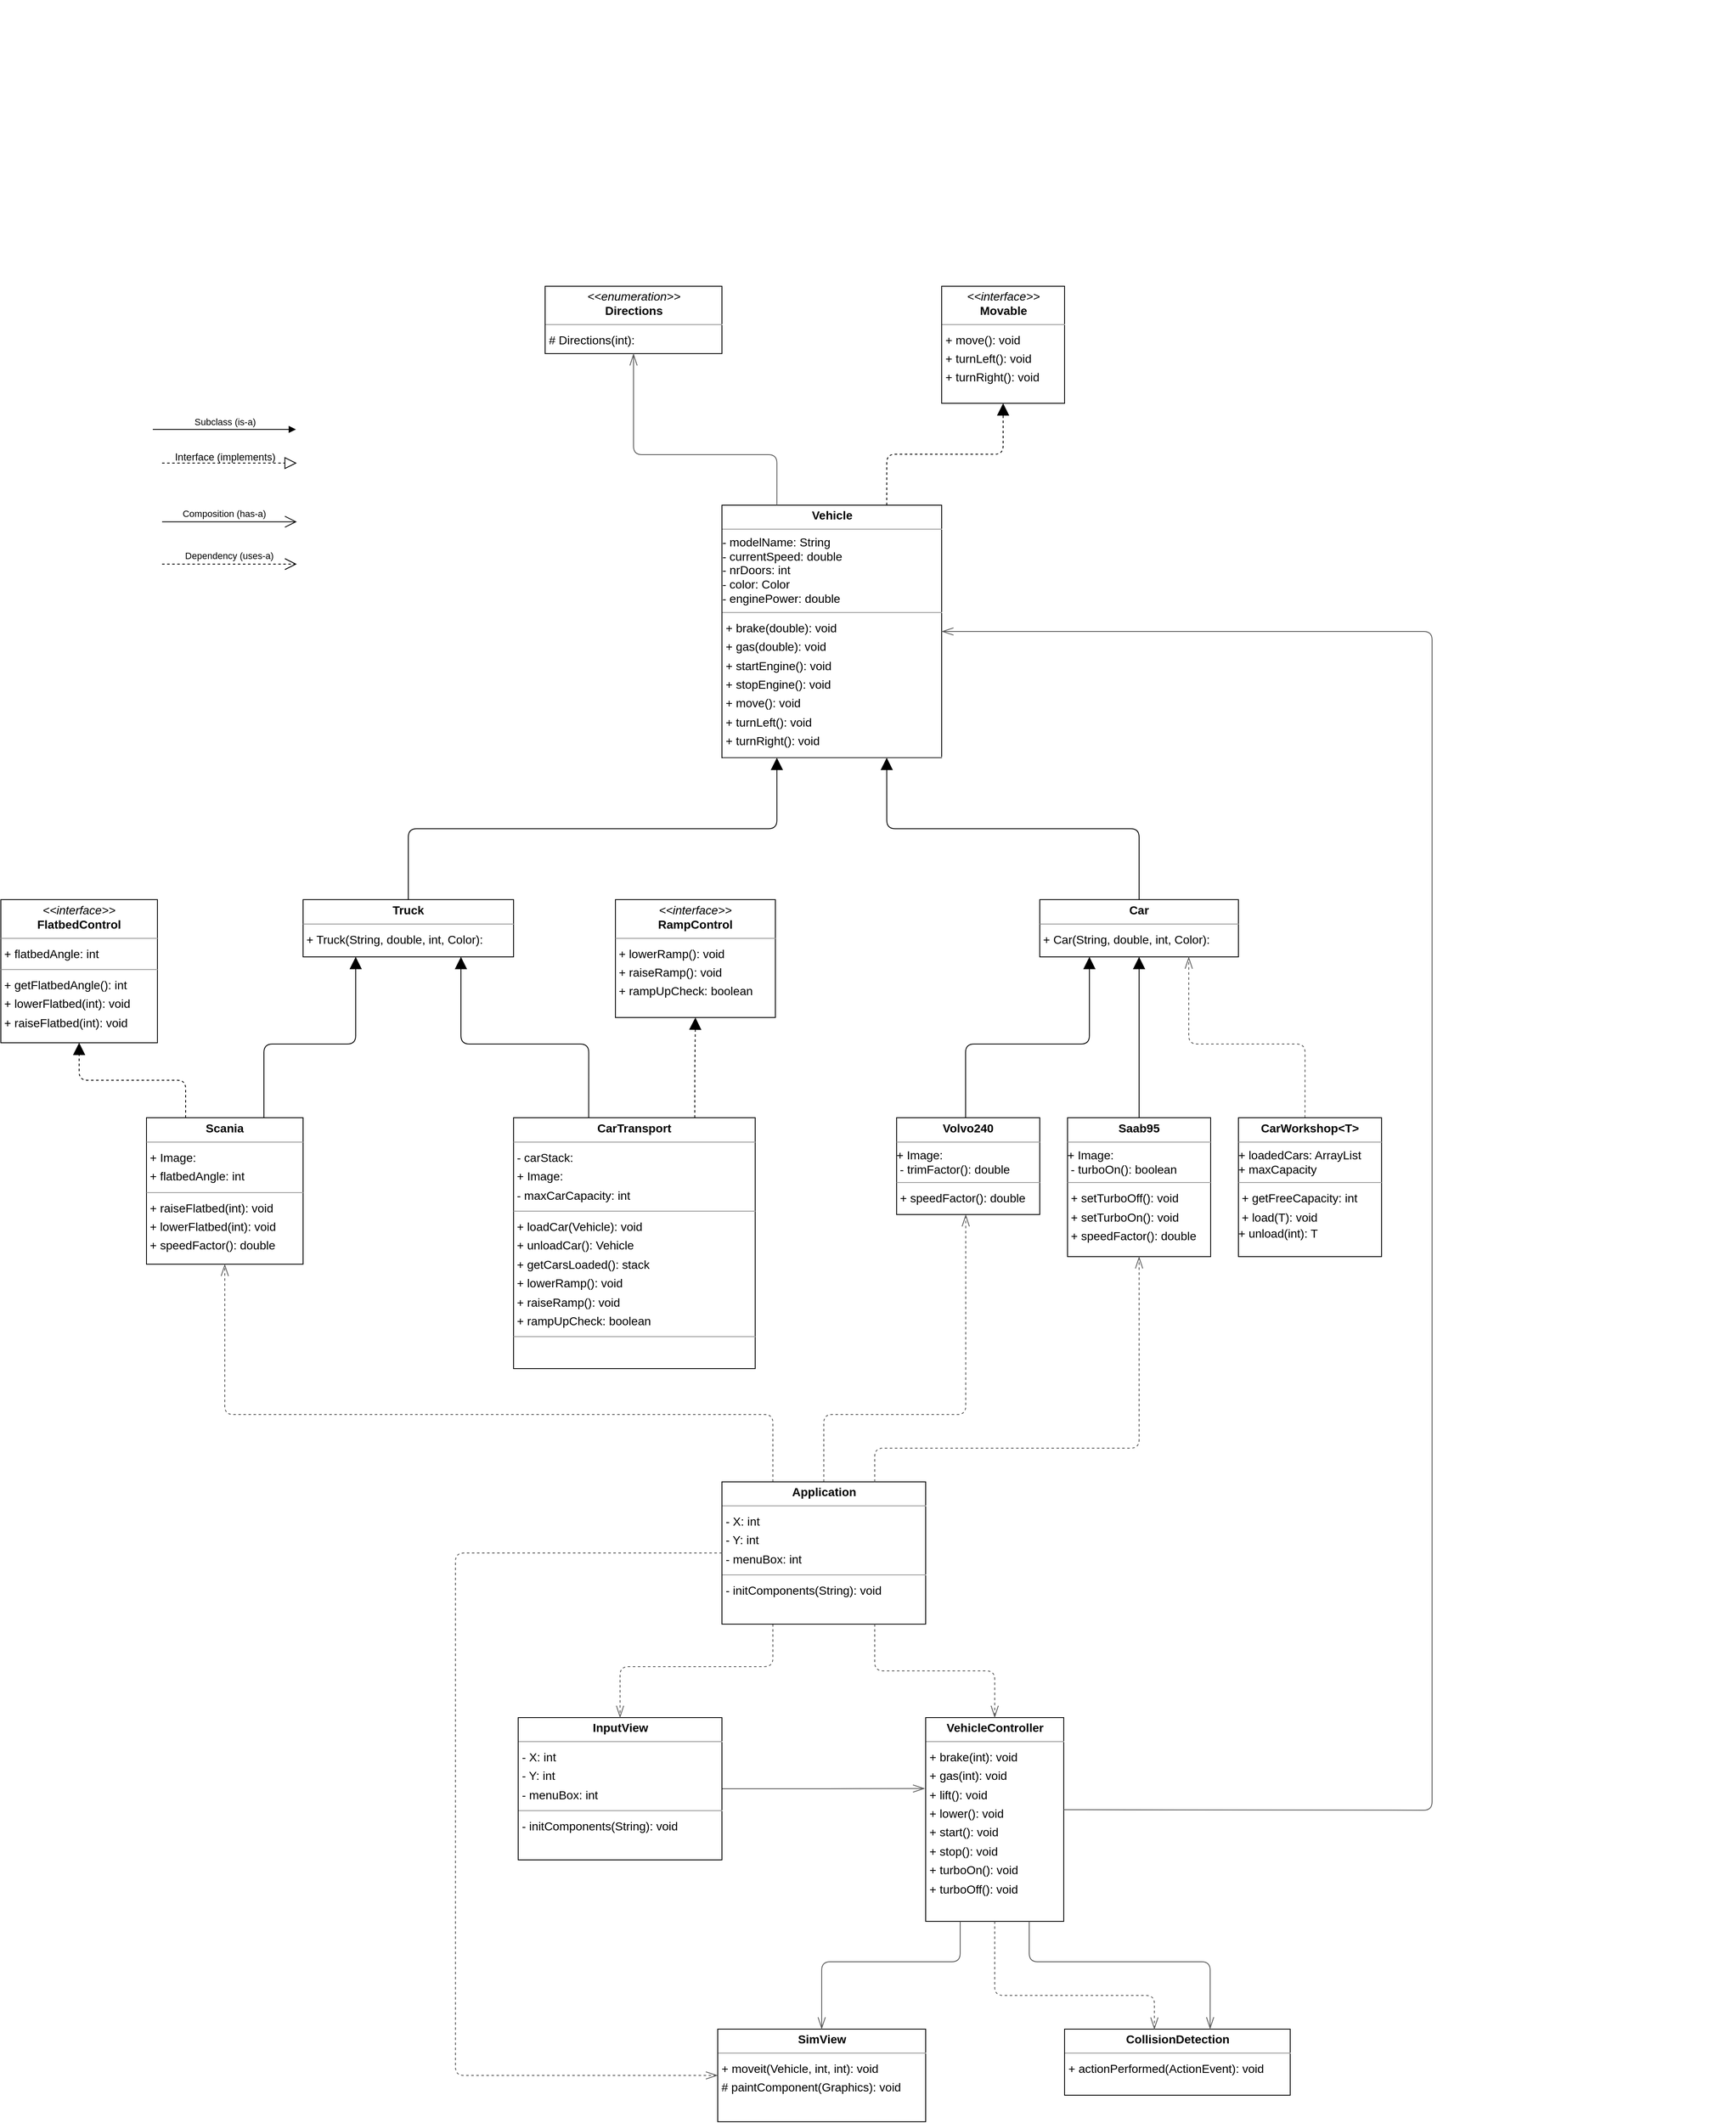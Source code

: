 <mxfile version="22.1.7" type="github">
  <diagram id="63D0SC6yMOBSi5-bZof9" name="Sida-1">
    <mxGraphModel dx="4237" dy="2314" grid="1" gridSize="10" guides="1" tooltips="1" connect="1" arrows="1" fold="1" page="0" pageScale="1" pageWidth="827" pageHeight="1169" background="none" math="0" shadow="0">
      <root>
        <mxCell id="0" />
        <mxCell id="1" parent="0" />
        <mxCell id="node0" value="&lt;p style=&quot;margin:0px;margin-top:4px;text-align:center;&quot;&gt;&lt;b&gt;Car&lt;/b&gt;&lt;/p&gt;&lt;hr size=&quot;1&quot;/&gt;&lt;p style=&quot;margin:0 0 0 4px;line-height:1.6;&quot;&gt;+ Car(String, double, int, Color): &lt;/p&gt;" style="verticalAlign=top;align=left;overflow=fill;fontSize=14;fontFamily=Helvetica;html=1;rounded=0;shadow=0;comic=0;labelBackgroundColor=none;strokeWidth=1;" parent="1" vertex="1">
          <mxGeometry x="1044" y="968.5" width="236" height="68" as="geometry" />
        </mxCell>
        <mxCell id="FzO9YaLtifsccGHOgdgA-4" style="edgeStyle=orthogonalEdgeStyle;rounded=1;orthogonalLoop=1;jettySize=auto;html=1;endArrow=openThin;strokeColor=#595959;dashed=0;startArrow=diamondThinstartSize=12;endSize=12;exitX=1;exitY=0.5;exitDx=0;exitDy=0;entryX=-0.006;entryY=0.348;entryDx=0;entryDy=0;entryPerimeter=0;" parent="1" source="node6" target="node7" edge="1">
          <mxGeometry relative="1" as="geometry">
            <mxPoint x="620" y="2024.08" as="sourcePoint" />
            <mxPoint x="830" y="2024.08" as="targetPoint" />
          </mxGeometry>
        </mxCell>
        <mxCell id="node7" value="&lt;p style=&quot;margin:0px;margin-top:4px;text-align:center;&quot;&gt;&lt;b&gt;VehicleController&lt;/b&gt;&lt;/p&gt;&lt;hr size=&quot;1&quot;&gt;&lt;p style=&quot;margin:0 0 0 4px;line-height:1.6;&quot;&gt;+ brake(int): void&lt;/p&gt;&lt;p style=&quot;margin:0 0 0 4px;line-height:1.6;&quot;&gt;+ gas(int): void&lt;/p&gt;&lt;p style=&quot;margin:0 0 0 4px;line-height:1.6;&quot;&gt;+ lift(): void&lt;/p&gt;&lt;p style=&quot;margin:0 0 0 4px;line-height:1.6;&quot;&gt;+ lower(): void&lt;/p&gt;&lt;p style=&quot;margin:0 0 0 4px;line-height:1.6;&quot;&gt;+ start(): void&lt;/p&gt;&lt;p style=&quot;margin:0 0 0 4px;line-height:1.6;&quot;&gt;+ stop(): void&lt;/p&gt;&lt;p style=&quot;margin:0 0 0 4px;line-height:1.6;&quot;&gt;+ turboOn(): void&lt;/p&gt;&lt;p style=&quot;margin:0 0 0 4px;line-height:1.6;&quot;&gt;+ turboOff(): void&lt;br&gt;&lt;/p&gt;" style="verticalAlign=top;align=left;overflow=fill;fontSize=14;fontFamily=Helvetica;html=1;rounded=0;shadow=0;comic=0;labelBackgroundColor=none;strokeWidth=1;" parent="1" vertex="1">
          <mxGeometry x="908.5" y="1940" width="164" height="242" as="geometry" />
        </mxCell>
        <mxCell id="node11" value="&lt;p style=&quot;margin:0px;margin-top:4px;text-align:center;&quot;&gt;&lt;b&gt;CarTransport&lt;/b&gt;&lt;/p&gt;&lt;hr size=&quot;1&quot;&gt;&lt;p style=&quot;margin:0 0 0 4px;line-height:1.6;&quot;&gt;- carStack:&lt;/p&gt;&lt;p style=&quot;margin:0 0 0 4px;line-height:1.6;&quot;&gt;+ Image:&lt;/p&gt;&lt;p style=&quot;margin:0 0 0 4px;line-height:1.6;&quot;&gt;- maxCarCapacity: int&lt;/p&gt;&lt;hr size=&quot;1&quot;&gt;&lt;p style=&quot;margin:0 0 0 4px;line-height:1.6;&quot;&gt;+ loadCar(Vehicle): void&lt;/p&gt;&lt;p style=&quot;margin:0 0 0 4px;line-height:1.6;&quot;&gt;+ unloadCar(): Vehicle&lt;/p&gt;&lt;p style=&quot;margin:0 0 0 4px;line-height:1.6;&quot;&gt;+ getCarsLoaded(): stack&lt;br&gt;&lt;/p&gt;&lt;p style=&quot;margin:0 0 0 4px;line-height:1.6;&quot;&gt;+ lowerRamp(): void&lt;/p&gt;&lt;p style=&quot;margin:0 0 0 4px;line-height:1.6;&quot;&gt;+ raiseRamp(): void&lt;/p&gt;&lt;p style=&quot;margin:0 0 0 4px;line-height:1.6;&quot;&gt;+ rampUpCheck: boolean&lt;/p&gt;&lt;hr size=&quot;1&quot;&gt;" style="verticalAlign=top;align=left;overflow=fill;fontSize=14;fontFamily=Helvetica;html=1;rounded=0;shadow=0;comic=0;labelBackgroundColor=none;strokeWidth=1;" parent="1" vertex="1">
          <mxGeometry x="419" y="1227.5" width="287" height="298" as="geometry" />
        </mxCell>
        <mxCell id="node6" value="&lt;p style=&quot;margin:0px;margin-top:4px;text-align:center;&quot;&gt;&lt;b&gt;InputView&lt;br&gt;&lt;/b&gt;&lt;/p&gt;&lt;hr size=&quot;1&quot;&gt;&lt;p style=&quot;margin:0 0 0 4px;line-height:1.6;&quot;&gt;- X: int&lt;br&gt;- Y: int&lt;/p&gt;&lt;p style=&quot;margin:0 0 0 4px;line-height:1.6;&quot;&gt;- menuBox: int&lt;br&gt;&lt;/p&gt;&lt;hr size=&quot;1&quot;&gt;&lt;p style=&quot;margin:0 0 0 4px;line-height:1.6;&quot;&gt;- initComponents(String): void&lt;/p&gt;&lt;p style=&quot;margin:0 0 0 4px;line-height:1.6;&quot;&gt;&lt;br&gt;&lt;/p&gt;" style="verticalAlign=top;align=left;overflow=fill;fontSize=14;fontFamily=Helvetica;html=1;rounded=0;shadow=0;comic=0;labelBackgroundColor=none;strokeWidth=1;" parent="1" vertex="1">
          <mxGeometry x="424.5" y="1940" width="242" height="169" as="geometry" />
        </mxCell>
        <mxCell id="node15" value="&lt;p style=&quot;margin:0px;margin-top:4px;text-align:center;&quot;&gt;&lt;i&gt;&amp;lt;&amp;lt;enumeration&amp;gt;&amp;gt;&lt;/i&gt;&lt;br&gt;&lt;b&gt;Directions&lt;/b&gt;&lt;/p&gt;&lt;hr size=&quot;1&quot;&gt;&lt;p style=&quot;margin:0 0 0 4px;line-height:1.6;&quot;&gt;# Directions(int): &lt;/p&gt;&lt;hr size=&quot;1&quot;&gt;" style="verticalAlign=top;align=left;overflow=fill;fontSize=14;fontFamily=Helvetica;html=1;rounded=0;shadow=0;comic=0;labelBackgroundColor=none;strokeWidth=1;" parent="1" vertex="1">
          <mxGeometry x="456.5" y="240" width="210" height="80" as="geometry" />
        </mxCell>
        <mxCell id="node3" value="&lt;p style=&quot;margin:0px;margin-top:4px;text-align:center;&quot;&gt;&lt;b&gt;SimView&lt;br&gt;&lt;/b&gt;&lt;/p&gt;&lt;hr size=&quot;1&quot;&gt;&lt;p style=&quot;margin:0 0 0 4px;line-height:1.6;&quot;&gt;+ moveit(Vehicle, int, int): void&lt;br&gt;# paintComponent(Graphics): void&lt;/p&gt;" style="verticalAlign=top;align=left;overflow=fill;fontSize=14;fontFamily=Helvetica;html=1;rounded=0;shadow=0;comic=0;labelBackgroundColor=none;strokeWidth=1;" parent="1" vertex="1">
          <mxGeometry x="661.5" y="2310" width="247" height="110" as="geometry" />
        </mxCell>
        <mxCell id="node1" value="&lt;p style=&quot;margin:0px;margin-top:4px;text-align:center;&quot;&gt;&lt;i&gt;&amp;lt;&amp;lt;interface&amp;gt;&amp;gt;&lt;/i&gt;&lt;br&gt;&lt;b&gt;FlatbedControl&lt;/b&gt;&lt;/p&gt;&lt;hr size=&quot;1&quot;&gt;&lt;p style=&quot;margin:0 0 0 4px;line-height:1.6;&quot;&gt;+ flatbedAngle: int&lt;/p&gt;&lt;hr size=&quot;1&quot;&gt;&lt;p style=&quot;margin:0 0 0 4px;line-height:1.6;&quot;&gt;+ getFlatbedAngle(): int&lt;br&gt;&lt;/p&gt;&lt;p style=&quot;margin:0 0 0 4px;line-height:1.6;&quot;&gt;+ lowerFlatbed(int): void&lt;/p&gt;&lt;p style=&quot;margin:0 0 0 4px;line-height:1.6;&quot;&gt;+ raiseFlatbed(int): void&lt;br style=&quot;border-color: var(--border-color);&quot;&gt;&lt;br&gt;&lt;/p&gt;" style="verticalAlign=top;align=left;overflow=fill;fontSize=14;fontFamily=Helvetica;html=1;rounded=0;shadow=0;comic=0;labelBackgroundColor=none;strokeWidth=1;" parent="1" vertex="1">
          <mxGeometry x="-190" y="968.5" width="186" height="170" as="geometry" />
        </mxCell>
        <mxCell id="node10" value="&lt;p style=&quot;margin:0px;margin-top:4px;text-align:center;&quot;&gt;&lt;i&gt;&amp;lt;&amp;lt;interface&amp;gt;&amp;gt;&lt;/i&gt;&lt;br&gt;&lt;b&gt;Movable&lt;/b&gt;&lt;/p&gt;&lt;hr size=&quot;1&quot;&gt;&lt;p style=&quot;margin:0 0 0 4px;line-height:1.6;&quot;&gt;+ move(): void&lt;/p&gt;&lt;p style=&quot;margin:0 0 0 4px;line-height:1.6;&quot;&gt;+ turnLeft(): void&lt;br&gt;+ turnRight(): void&lt;br&gt;&lt;/p&gt;" style="verticalAlign=top;align=left;overflow=fill;fontSize=14;fontFamily=Helvetica;html=1;rounded=0;shadow=0;comic=0;labelBackgroundColor=none;strokeWidth=1;" parent="1" vertex="1">
          <mxGeometry x="927.5" y="240" width="146" height="139" as="geometry" />
        </mxCell>
        <mxCell id="node13" value="&lt;p style=&quot;margin:0px;margin-top:4px;text-align:center;&quot;&gt;&lt;i&gt;&amp;lt;&amp;lt;interface&amp;gt;&amp;gt;&lt;/i&gt;&lt;br&gt;&lt;b&gt;RampControl&lt;/b&gt;&lt;/p&gt;&lt;hr size=&quot;1&quot;&gt;&lt;p style=&quot;margin:0 0 0 4px;line-height:1.6;&quot;&gt;+ lowerRamp(): void&lt;/p&gt;&lt;p style=&quot;margin:0 0 0 4px;line-height:1.6;&quot;&gt;+ raiseRamp(): void&lt;/p&gt;&lt;p style=&quot;margin:0 0 0 4px;line-height:1.6;&quot;&gt;+ rampUpCheck: boolean&lt;/p&gt;" style="verticalAlign=top;align=left;overflow=fill;fontSize=14;fontFamily=Helvetica;html=1;rounded=0;shadow=0;comic=0;labelBackgroundColor=none;strokeWidth=1;" parent="1" vertex="1">
          <mxGeometry x="540" y="968.5" width="190" height="140" as="geometry" />
        </mxCell>
        <mxCell id="node2" value="&lt;p style=&quot;margin:0px;margin-top:4px;text-align:center;&quot;&gt;&lt;b&gt;Scania&lt;/b&gt;&lt;/p&gt;&lt;hr size=&quot;1&quot;&gt;&lt;p style=&quot;margin:0 0 0 4px;line-height:1.6;&quot;&gt;+ Image:&lt;br&gt;&lt;/p&gt;&lt;p style=&quot;margin:0 0 0 4px;line-height:1.6;&quot;&gt;+ flatbedAngle: int&lt;/p&gt;&lt;hr size=&quot;1&quot;&gt;&lt;p style=&quot;margin:0 0 0 4px;line-height:1.6;&quot;&gt;+ raiseFlatbed(int): void&lt;br&gt;+ lowerFlatbed(int): void&lt;br&gt;&lt;/p&gt;&lt;p style=&quot;margin:0 0 0 4px;line-height:1.6;&quot;&gt;+ speedFactor(): double&lt;/p&gt;" style="verticalAlign=top;align=left;overflow=fill;fontSize=14;fontFamily=Helvetica;html=1;rounded=0;shadow=0;comic=0;labelBackgroundColor=none;strokeWidth=1;" parent="1" vertex="1">
          <mxGeometry x="-17" y="1227.5" width="186" height="174" as="geometry" />
        </mxCell>
        <mxCell id="node14" value="&lt;p style=&quot;margin:0px;margin-top:4px;text-align:center;&quot;&gt;&lt;b&gt;CollisionDetection&lt;br&gt;&lt;/b&gt;&lt;/p&gt;&lt;hr size=&quot;1&quot;&gt;&lt;p style=&quot;margin:0 0 0 4px;line-height:1.6;&quot;&gt;+ actionPerformed(ActionEvent): void&lt;/p&gt;" style="verticalAlign=top;align=left;overflow=fill;fontSize=14;fontFamily=Helvetica;html=1;rounded=0;shadow=0;comic=0;labelBackgroundColor=none;strokeWidth=1;" parent="1" vertex="1">
          <mxGeometry x="1073.5" y="2310" width="268" height="78.5" as="geometry" />
        </mxCell>
        <mxCell id="node12" value="&lt;p style=&quot;margin:0px;margin-top:4px;text-align:center;&quot;&gt;&lt;b&gt;Truck&lt;/b&gt;&lt;/p&gt;&lt;hr size=&quot;1&quot;/&gt;&lt;p style=&quot;margin:0 0 0 4px;line-height:1.6;&quot;&gt;+ Truck(String, double, int, Color): &lt;/p&gt;" style="verticalAlign=top;align=left;overflow=fill;fontSize=14;fontFamily=Helvetica;html=1;rounded=0;shadow=0;comic=0;labelBackgroundColor=none;strokeWidth=1;" parent="1" vertex="1">
          <mxGeometry x="169" y="968.5" width="250" height="68" as="geometry" />
        </mxCell>
        <mxCell id="node9" value="&lt;p style=&quot;margin:0px;margin-top:4px;text-align:center;&quot;&gt;&lt;b&gt;Vehicle&lt;br&gt;&lt;/b&gt;&lt;/p&gt;&lt;hr size=&quot;1&quot;&gt;- modelName: String&lt;br&gt;- currentSpeed: double&lt;br&gt;- nrDoors: int&lt;br&gt;- color: Color&lt;br&gt;- enginePower: double&lt;hr size=&quot;1&quot;&gt;&lt;p style=&quot;margin:0 0 0 4px;line-height:1.6;&quot;&gt;+ brake(double): void&lt;br&gt;+ gas(double): void&lt;br&gt;+ startEngine(): void&lt;br&gt;+ stopEngine(): void&lt;/p&gt;&lt;p style=&quot;margin:0 0 0 4px;line-height:1.6;&quot;&gt;+ move(): void&lt;br&gt;&lt;/p&gt;&lt;p style=&quot;margin:0 0 0 4px;line-height:1.6;&quot;&gt;+ turnLeft(): void&lt;br&gt;+ turnRight(): void&lt;/p&gt;&lt;hr size=&quot;1&quot;&gt;" style="verticalAlign=top;align=left;overflow=fill;fontSize=14;fontFamily=Helvetica;html=1;rounded=0;shadow=0;comic=0;labelBackgroundColor=none;strokeWidth=1;" parent="1" vertex="1">
          <mxGeometry x="666.5" y="500" width="261" height="300" as="geometry" />
        </mxCell>
        <mxCell id="edge3" value="" style="html=1;rounded=1;dashed=0;startArrow=none;endArrow=block;endSize=12;exitX=0.500;exitY=0.000;exitDx=0;exitDy=0;entryX=0.75;entryY=1;entryDx=0;entryDy=0;edgeStyle=orthogonalEdgeStyle;" parent="1" source="node0" target="node9" edge="1">
          <mxGeometry width="50" height="50" relative="1" as="geometry" />
        </mxCell>
        <mxCell id="edge19" value="" style="html=1;rounded=1;edgeStyle=orthogonalEdgeStyle;dashed=1;startArrow=none;endArrow=openThin;endSize=12;strokeColor=#595959;entryX=0.500;entryY=1.000;entryDx=0;entryDy=0;exitX=0.25;exitY=0;exitDx=0;exitDy=0;" parent="1" source="gWqu2UmUdgT7eXoJRMKt-11" target="node2" edge="1">
          <mxGeometry width="50" height="50" relative="1" as="geometry">
            <Array as="points">
              <mxPoint x="727" y="1580" />
              <mxPoint x="76" y="1580" />
            </Array>
            <mxPoint x="1900" y="1630" as="sourcePoint" />
          </mxGeometry>
        </mxCell>
        <mxCell id="edge22" value="" style="html=1;rounded=1;edgeStyle=orthogonalEdgeStyle;dashed=1;startArrow=none;endArrow=openThin;endSize=12;strokeColor=#595959;entryX=0.398;entryY=0.003;entryDx=0;entryDy=0;exitX=0.5;exitY=1;exitDx=0;exitDy=0;entryPerimeter=0;" parent="1" source="node7" target="node14" edge="1">
          <mxGeometry width="50" height="50" relative="1" as="geometry">
            <Array as="points">
              <mxPoint x="991" y="2270" />
              <mxPoint x="1180" y="2270" />
            </Array>
            <mxPoint x="971" y="2270" as="targetPoint" />
            <mxPoint x="970" y="2380" as="sourcePoint" />
          </mxGeometry>
        </mxCell>
        <mxCell id="edge14" value="" style="html=1;rounded=1;edgeStyle=orthogonalEdgeStyle;dashed=0;startArrow=diamondThinstartSize=12;endArrow=openThin;endSize=12;strokeColor=#595959;entryX=1;entryY=0.5;entryDx=0;entryDy=0;exitX=1;exitY=0.452;exitDx=0;exitDy=0;exitPerimeter=0;" parent="1" source="node7" target="node9" edge="1">
          <mxGeometry width="50" height="50" relative="1" as="geometry">
            <Array as="points">
              <mxPoint x="1087" y="2049" />
              <mxPoint x="1510" y="2050" />
              <mxPoint x="1510" y="650" />
            </Array>
            <mxPoint x="1660" y="1100" as="sourcePoint" />
            <mxPoint x="1164" y="510" as="targetPoint" />
          </mxGeometry>
        </mxCell>
        <mxCell id="edge16" value="" style="html=1;rounded=1;edgeStyle=orthogonalEdgeStyle;dashed=1;startArrow=none;endArrow=openThin;endSize=12;strokeColor=#595959;entryX=0.483;entryY=1;entryDx=0;entryDy=0;entryPerimeter=0;exitX=0.5;exitY=0;exitDx=0;exitDy=0;" parent="1" source="gWqu2UmUdgT7eXoJRMKt-11" target="fv8SSmwWGPOGpaiNwhJW-13" edge="1">
          <mxGeometry width="50" height="50" relative="1" as="geometry">
            <Array as="points">
              <mxPoint x="788" y="1580" />
              <mxPoint x="956" y="1580" />
            </Array>
            <mxPoint x="817" y="1390" as="targetPoint" />
            <mxPoint x="1790" y="1140" as="sourcePoint" />
          </mxGeometry>
        </mxCell>
        <mxCell id="edge5" value="" style="html=1;rounded=1;dashed=1;startArrow=none;endArrow=block;endSize=12;exitX=0.750;exitY=0.000;exitDx=0;exitDy=0;entryX=0.5;entryY=1;entryDx=0;entryDy=0;edgeStyle=orthogonalEdgeStyle;" parent="1" source="node11" target="node13" edge="1">
          <mxGeometry width="50" height="50" relative="1" as="geometry" />
        </mxCell>
        <mxCell id="edge2" value="" style="html=1;rounded=1;dashed=0;startArrow=none;endArrow=block;endSize=12;exitX=0.311;exitY=0;exitDx=0;exitDy=0;entryX=0.75;entryY=1;entryDx=0;entryDy=0;exitPerimeter=0;edgeStyle=orthogonalEdgeStyle;" parent="1" source="node11" target="node12" edge="1">
          <mxGeometry width="50" height="50" relative="1" as="geometry">
            <mxPoint x="356" y="1068.5" as="targetPoint" />
            <Array as="points">
              <mxPoint x="508" y="1140" />
              <mxPoint x="357" y="1140" />
            </Array>
          </mxGeometry>
        </mxCell>
        <mxCell id="edge21" value="" style="html=1;rounded=1;edgeStyle=orthogonalEdgeStyle;dashed=0;startArrow=diamondThinstartSize=12;endArrow=openThin;endSize=12;strokeColor=#595959;entryX=0.645;entryY=-0.001;entryDx=0;entryDy=0;exitX=0.75;exitY=1;exitDx=0;exitDy=0;entryPerimeter=0;" parent="1" source="node7" target="node14" edge="1">
          <mxGeometry width="50" height="50" relative="1" as="geometry">
            <Array as="points">
              <mxPoint x="1032" y="2230" />
              <mxPoint x="1246" y="2230" />
            </Array>
            <mxPoint x="930" y="2318.66" as="targetPoint" />
            <mxPoint x="960" y="2220" as="sourcePoint" />
          </mxGeometry>
        </mxCell>
        <mxCell id="edge4" value="" style="html=1;rounded=1;edgeStyle=orthogonalEdgeStyle;dashed=1;startArrow=none;endArrow=openThin;endSize=12;strokeColor=#595959;exitX=0.465;exitY=-0.001;exitDx=0;exitDy=0;exitPerimeter=0;entryX=0.75;entryY=1;entryDx=0;entryDy=0;" parent="1" source="fv8SSmwWGPOGpaiNwhJW-15" target="node0" edge="1">
          <mxGeometry width="50" height="50" relative="1" as="geometry">
            <Array as="points">
              <mxPoint x="1359" y="1140" />
              <mxPoint x="1221" y="1140" />
            </Array>
            <mxPoint x="1209" y="1057.5" as="targetPoint" />
            <mxPoint x="1344" y="1282.5" as="sourcePoint" />
          </mxGeometry>
        </mxCell>
        <mxCell id="edge6" value="" style="html=1;rounded=1;dashed=0;startArrow=none;endArrow=block;endSize=12;exitX=0.5;exitY=0;exitDx=0;exitDy=0;edgeStyle=orthogonalEdgeStyle;entryX=0.5;entryY=1;entryDx=0;entryDy=0;" parent="1" source="fv8SSmwWGPOGpaiNwhJW-11" edge="1" target="node0">
          <mxGeometry width="50" height="50" relative="1" as="geometry">
            <mxPoint x="1135" y="1279" as="sourcePoint" />
            <mxPoint x="1135" y="1057.5" as="targetPoint" />
          </mxGeometry>
        </mxCell>
        <mxCell id="edge1" value="" style="html=1;rounded=1;edgeStyle=orthogonalEdgeStyle;dashed=1;startArrow=none;endArrow=block;endSize=12;exitX=0.250;exitY=0.000;exitDx=0;exitDy=0;entryX=0.500;entryY=1.000;entryDx=0;entryDy=0;" parent="1" source="node2" target="node1" edge="1">
          <mxGeometry width="50" height="50" relative="1" as="geometry" />
        </mxCell>
        <mxCell id="edge0" value="" style="html=1;rounded=1;dashed=0;startArrow=none;endArrow=block;endSize=12;exitX=0.750;exitY=0.000;exitDx=0;exitDy=0;entryX=0.25;entryY=1;entryDx=0;entryDy=0;edgeStyle=orthogonalEdgeStyle;" parent="1" source="node2" target="node12" edge="1">
          <mxGeometry width="50" height="50" relative="1" as="geometry">
            <Array as="points">
              <mxPoint x="123" y="1140" />
              <mxPoint x="232" y="1140" />
            </Array>
          </mxGeometry>
        </mxCell>
        <mxCell id="edge7" value="" style="html=1;rounded=1;edgeStyle=orthogonalEdgeStyle;dashed=0;startArrow=none;endArrow=block;endSize=12;exitX=0.500;exitY=0.000;exitDx=0;exitDy=0;entryX=0.25;entryY=1;entryDx=0;entryDy=0;" parent="1" source="node12" target="node9" edge="1">
          <mxGeometry width="50" height="50" relative="1" as="geometry">
            <mxPoint x="1000" y="820" as="targetPoint" />
          </mxGeometry>
        </mxCell>
        <mxCell id="edge12" value="" style="html=1;rounded=1;edgeStyle=orthogonalEdgeStyle;dashed=0;startArrow=diamondThinstartSize=12;endArrow=openThin;endSize=12;strokeColor=#595959;exitX=0.25;exitY=0;exitDx=0;exitDy=0;entryX=0.500;entryY=1.000;entryDx=0;entryDy=0;" parent="1" source="node9" target="node15" edge="1">
          <mxGeometry width="50" height="50" relative="1" as="geometry">
            <Array as="points">
              <mxPoint x="732" y="440" />
              <mxPoint x="562" y="440" />
            </Array>
          </mxGeometry>
        </mxCell>
        <mxCell id="edge8" value="" style="html=1;rounded=1;edgeStyle=orthogonalEdgeStyle;dashed=1;startArrow=none;endArrow=block;endSize=12;exitX=0.75;exitY=0;exitDx=0;exitDy=0;entryX=0.500;entryY=1.000;entryDx=0;entryDy=0;" parent="1" source="node9" target="node10" edge="1">
          <mxGeometry width="50" height="50" relative="1" as="geometry" />
        </mxCell>
        <mxCell id="edge9" value="" style="html=1;rounded=1;edgeStyle=orthogonalEdgeStyle;dashed=0;startArrow=none;endArrow=block;endSize=12;entryX=0.25;entryY=1;entryDx=0;entryDy=0;exitX=0.482;exitY=-0.001;exitDx=0;exitDy=0;exitPerimeter=0;" parent="1" source="fv8SSmwWGPOGpaiNwhJW-13" target="node0" edge="1">
          <mxGeometry width="50" height="50" relative="1" as="geometry">
            <Array as="points">
              <mxPoint x="956" y="1140" />
              <mxPoint x="1103" y="1140" />
            </Array>
            <mxPoint x="932" y="1237.5" as="sourcePoint" />
          </mxGeometry>
        </mxCell>
        <mxCell id="lAD4wt91s3g2YjGuZIkg-1" style="edgeStyle=orthogonalEdgeStyle;rounded=0;orthogonalLoop=1;jettySize=auto;html=1;exitX=0.5;exitY=1;exitDx=0;exitDy=0;" parent="1" source="node9" target="node9" edge="1">
          <mxGeometry relative="1" as="geometry" />
        </mxCell>
        <mxCell id="FzO9YaLtifsccGHOgdgA-3" style="edgeStyle=orthogonalEdgeStyle;rounded=1;orthogonalLoop=1;jettySize=auto;html=1;endArrow=openThin;strokeColor=#595959;dashed=1;startArrow=none;endSize=12;entryX=0.5;entryY=0;entryDx=0;entryDy=0;exitX=0.25;exitY=1;exitDx=0;exitDy=0;" parent="1" edge="1" target="node6" source="gWqu2UmUdgT7eXoJRMKt-11">
          <mxGeometry relative="1" as="geometry">
            <mxPoint x="910" y="1710" as="sourcePoint" />
            <mxPoint x="1172" y="1743.87" as="targetPoint" />
            <Array as="points" />
          </mxGeometry>
        </mxCell>
        <mxCell id="fv8SSmwWGPOGpaiNwhJW-1" value="&amp;nbsp;" style="text;whiteSpace=wrap;html=1;" parent="1" vertex="1">
          <mxGeometry x="-94" y="1098.5" width="40" height="40" as="geometry" />
        </mxCell>
        <mxCell id="fv8SSmwWGPOGpaiNwhJW-9" value="&amp;nbsp;" style="text;whiteSpace=wrap;html=1;" parent="1" vertex="1">
          <mxGeometry x="-4" y="968.5" width="40" height="40" as="geometry" />
        </mxCell>
        <mxCell id="fv8SSmwWGPOGpaiNwhJW-11" value="&lt;p style=&quot;margin:0px;margin-top:4px;text-align:center;&quot;&gt;&lt;b&gt;Saab95&lt;/b&gt;&lt;/p&gt;&lt;hr size=&quot;1&quot;&gt;&lt;div&gt;+ Image:&lt;br&gt;&lt;/div&gt;&lt;div&gt;&amp;nbsp;- turboOn(): boolean&lt;/div&gt;&lt;hr size=&quot;1&quot;&gt;&lt;p style=&quot;margin:0 0 0 4px;line-height:1.6;&quot;&gt;+ setTurboOff(): void&lt;br&gt;+ setTurboOn(): void&lt;br&gt;+ speedFactor(): double&lt;/p&gt;&lt;p style=&quot;margin:0 0 0 4px;line-height:1.6;&quot;&gt;&lt;br&gt;&lt;/p&gt;" style="verticalAlign=top;align=left;overflow=fill;fontSize=14;fontFamily=Helvetica;html=1;rounded=0;shadow=0;comic=0;labelBackgroundColor=none;strokeWidth=1;" parent="1" vertex="1">
          <mxGeometry x="1077" y="1227.5" width="170" height="165" as="geometry" />
        </mxCell>
        <mxCell id="fv8SSmwWGPOGpaiNwhJW-13" value="&lt;p style=&quot;margin:0px;margin-top:4px;text-align:center;&quot;&gt;&lt;b&gt;Volvo240&lt;/b&gt;&lt;/p&gt;&lt;hr size=&quot;1&quot;&gt;&lt;div&gt;+ Image:&lt;br&gt;&lt;/div&gt;&lt;div&gt;&amp;nbsp;- trimFactor(): double&lt;/div&gt;&lt;hr size=&quot;1&quot;&gt;&lt;p style=&quot;margin:0 0 0 4px;line-height:1.6;&quot;&gt;+ speedFactor(): double&lt;/p&gt;&lt;p style=&quot;margin:0 0 0 4px;line-height:1.6;&quot;&gt;&lt;br&gt;&lt;/p&gt;" style="verticalAlign=top;align=left;overflow=fill;fontSize=14;fontFamily=Helvetica;html=1;rounded=0;shadow=0;comic=0;labelBackgroundColor=none;strokeWidth=1;" parent="1" vertex="1">
          <mxGeometry x="874" y="1227.5" width="170" height="115" as="geometry" />
        </mxCell>
        <mxCell id="fv8SSmwWGPOGpaiNwhJW-14" value="&amp;nbsp;" style="text;whiteSpace=wrap;html=1;" parent="1" vertex="1">
          <mxGeometry x="476" y="1368.5" width="40" height="40" as="geometry" />
        </mxCell>
        <mxCell id="fv8SSmwWGPOGpaiNwhJW-15" value="&lt;p style=&quot;margin:0px;margin-top:4px;text-align:center;&quot;&gt;&lt;b&gt;CarWorkshop&amp;lt;T&amp;gt;&lt;/b&gt;&lt;/p&gt;&lt;hr size=&quot;1&quot;&gt;&lt;div&gt;+ loadedCars: ArrayList&lt;br&gt;&lt;/div&gt;&lt;div&gt;+ maxCapacity&lt;/div&gt;&lt;hr size=&quot;1&quot;&gt;&lt;p style=&quot;margin:0 0 0 4px;line-height:1.6;&quot;&gt;+ getFreeCapacity: int&lt;/p&gt;&lt;p style=&quot;margin:0 0 0 4px;line-height:1.6;&quot;&gt;+ load(T): void&lt;/p&gt;+ unload(int): T&lt;p style=&quot;margin:0 0 0 4px;line-height:1.6;&quot;&gt;&lt;/p&gt;&lt;p style=&quot;margin:0 0 0 4px;line-height:1.6;&quot;&gt;&lt;br&gt;&lt;/p&gt;" style="verticalAlign=top;align=left;overflow=fill;fontSize=14;fontFamily=Helvetica;html=1;rounded=0;shadow=0;comic=0;labelBackgroundColor=none;strokeWidth=1;" parent="1" vertex="1">
          <mxGeometry x="1280" y="1227.5" width="170" height="165" as="geometry" />
        </mxCell>
        <mxCell id="fv8SSmwWGPOGpaiNwhJW-16" value="&amp;nbsp;" style="text;whiteSpace=wrap;html=1;" parent="1" vertex="1">
          <mxGeometry x="1110" y="-100" width="40" height="40" as="geometry" />
        </mxCell>
        <mxCell id="pZQxM1QZPHx3uSST42AC-1" value="&lt;div&gt;Subclass (is-a)&lt;br&gt;&lt;/div&gt;" style="html=1;verticalAlign=bottom;endArrow=block;curved=0;rounded=0;" parent="1" edge="1">
          <mxGeometry width="80" relative="1" as="geometry">
            <mxPoint x="-9.5" y="410" as="sourcePoint" />
            <mxPoint x="160.5" y="410" as="targetPoint" />
          </mxGeometry>
        </mxCell>
        <mxCell id="pZQxM1QZPHx3uSST42AC-2" value="Dependency (uses-a)" style="endArrow=open;endSize=12;dashed=1;html=1;rounded=0;" parent="1" edge="1">
          <mxGeometry x="-0.013" y="10" width="160" relative="1" as="geometry">
            <mxPoint x="1.5" y="570" as="sourcePoint" />
            <mxPoint x="161.5" y="570" as="targetPoint" />
            <mxPoint as="offset" />
          </mxGeometry>
        </mxCell>
        <mxCell id="pZQxM1QZPHx3uSST42AC-3" value="" style="endArrow=block;dashed=1;endFill=0;endSize=12;html=1;rounded=0;" parent="1" edge="1">
          <mxGeometry width="160" relative="1" as="geometry">
            <mxPoint x="1.5" y="450" as="sourcePoint" />
            <mxPoint x="161.5" y="450" as="targetPoint" />
          </mxGeometry>
        </mxCell>
        <mxCell id="pZQxM1QZPHx3uSST42AC-4" value="Interface (implements)" style="text;html=1;align=center;verticalAlign=middle;resizable=0;points=[];autosize=1;strokeColor=none;fillColor=none;" parent="1" vertex="1">
          <mxGeometry x="5.5" y="428" width="140" height="30" as="geometry" />
        </mxCell>
        <mxCell id="pZQxM1QZPHx3uSST42AC-5" value="" style="endArrow=open;endFill=1;endSize=12;html=1;rounded=0;" parent="1" edge="1">
          <mxGeometry width="160" relative="1" as="geometry">
            <mxPoint x="1.5" y="519.74" as="sourcePoint" />
            <mxPoint x="161.5" y="519.74" as="targetPoint" />
          </mxGeometry>
        </mxCell>
        <mxCell id="pZQxM1QZPHx3uSST42AC-6" value="&lt;div&gt;Composition (has-a)&lt;/div&gt;" style="edgeLabel;html=1;align=center;verticalAlign=middle;resizable=0;points=[];" parent="pZQxM1QZPHx3uSST42AC-5" vertex="1" connectable="0">
          <mxGeometry x="0.128" y="-1" relative="1" as="geometry">
            <mxPoint x="-17" y="-11" as="offset" />
          </mxGeometry>
        </mxCell>
        <mxCell id="Vi7YBsc7kA94S3r6uJnD-4" value="&amp;nbsp;" style="text;whiteSpace=wrap;html=1;" parent="1" vertex="1">
          <mxGeometry x="446" y="1078.5" width="40" height="40" as="geometry" />
        </mxCell>
        <mxCell id="gWqu2UmUdgT7eXoJRMKt-5" style="edgeStyle=orthogonalEdgeStyle;rounded=1;orthogonalLoop=1;jettySize=auto;html=1;endArrow=openThin;endFill=0;strokeColor=#595959;startArrow=none;endSize=12;entryX=0.5;entryY=0;entryDx=0;entryDy=0;exitX=0.25;exitY=1;exitDx=0;exitDy=0;" edge="1" parent="1" source="node7" target="node3">
          <mxGeometry relative="1" as="geometry">
            <mxPoint x="1194" y="2270" as="targetPoint" />
            <Array as="points">
              <mxPoint x="950" y="2230" />
              <mxPoint x="785" y="2230" />
            </Array>
            <mxPoint x="810" y="2130" as="sourcePoint" />
          </mxGeometry>
        </mxCell>
        <mxCell id="gWqu2UmUdgT7eXoJRMKt-8" value="&amp;nbsp;" style="text;whiteSpace=wrap;html=1;" vertex="1" parent="1">
          <mxGeometry x="1830" y="660" width="40" height="40" as="geometry" />
        </mxCell>
        <mxCell id="gWqu2UmUdgT7eXoJRMKt-9" value="&amp;nbsp;" style="text;whiteSpace=wrap;html=1;" vertex="1" parent="1">
          <mxGeometry x="1480" y="720" width="40" height="40" as="geometry" />
        </mxCell>
        <mxCell id="gWqu2UmUdgT7eXoJRMKt-11" value="&lt;p style=&quot;margin:0px;margin-top:4px;text-align:center;&quot;&gt;&lt;b&gt;Application&lt;br&gt;&lt;/b&gt;&lt;/p&gt;&lt;hr size=&quot;1&quot;&gt;&lt;p style=&quot;margin:0 0 0 4px;line-height:1.6;&quot;&gt;- X: int&lt;br&gt;- Y: int&lt;/p&gt;&lt;p style=&quot;margin:0 0 0 4px;line-height:1.6;&quot;&gt;- menuBox: int&lt;br&gt;&lt;/p&gt;&lt;hr size=&quot;1&quot;&gt;&lt;p style=&quot;margin:0 0 0 4px;line-height:1.6;&quot;&gt;- initComponents(String): void&lt;/p&gt;&lt;p style=&quot;margin:0 0 0 4px;line-height:1.6;&quot;&gt;&lt;br&gt;&lt;/p&gt;" style="verticalAlign=top;align=left;overflow=fill;fontSize=14;fontFamily=Helvetica;html=1;rounded=0;shadow=0;comic=0;labelBackgroundColor=none;strokeWidth=1;" vertex="1" parent="1">
          <mxGeometry x="666.5" y="1660" width="242" height="169" as="geometry" />
        </mxCell>
        <mxCell id="gWqu2UmUdgT7eXoJRMKt-19" value="" style="html=1;rounded=1;edgeStyle=orthogonalEdgeStyle;dashed=1;startArrow=none;endArrow=openThin;endSize=12;strokeColor=#595959;entryX=0.5;entryY=0;entryDx=0;entryDy=0;exitX=0.75;exitY=1;exitDx=0;exitDy=0;" edge="1" parent="1" source="gWqu2UmUdgT7eXoJRMKt-11" target="node7">
          <mxGeometry width="50" height="50" relative="1" as="geometry">
            <mxPoint x="830" y="1900" as="targetPoint" />
            <mxPoint x="786.74" y="1990" as="sourcePoint" />
          </mxGeometry>
        </mxCell>
        <mxCell id="gWqu2UmUdgT7eXoJRMKt-21" value="" style="html=1;rounded=1;edgeStyle=orthogonalEdgeStyle;dashed=1;startArrow=none;endArrow=openThin;endSize=12;strokeColor=#595959;entryX=0;entryY=0.5;entryDx=0;entryDy=0;exitX=0;exitY=0.5;exitDx=0;exitDy=0;" edge="1" parent="1" source="gWqu2UmUdgT7eXoJRMKt-11" target="node3">
          <mxGeometry width="50" height="50" relative="1" as="geometry">
            <Array as="points">
              <mxPoint x="350" y="1744" />
              <mxPoint x="350" y="2365" />
            </Array>
            <mxPoint x="359" y="2338" as="targetPoint" />
            <mxPoint x="170" y="2210" as="sourcePoint" />
          </mxGeometry>
        </mxCell>
        <mxCell id="gWqu2UmUdgT7eXoJRMKt-24" value="" style="html=1;rounded=1;edgeStyle=orthogonalEdgeStyle;dashed=1;startArrow=none;endArrow=openThin;endSize=12;strokeColor=#595959;entryX=0.5;entryY=1;entryDx=0;entryDy=0;exitX=0.75;exitY=0;exitDx=0;exitDy=0;" edge="1" parent="1" source="gWqu2UmUdgT7eXoJRMKt-11" target="fv8SSmwWGPOGpaiNwhJW-11">
          <mxGeometry width="50" height="50" relative="1" as="geometry">
            <Array as="points">
              <mxPoint x="848" y="1620" />
              <mxPoint x="1162" y="1620" />
            </Array>
            <mxPoint x="1218" y="1313" as="targetPoint" />
            <mxPoint x="1050" y="1630" as="sourcePoint" />
          </mxGeometry>
        </mxCell>
      </root>
    </mxGraphModel>
  </diagram>
</mxfile>
